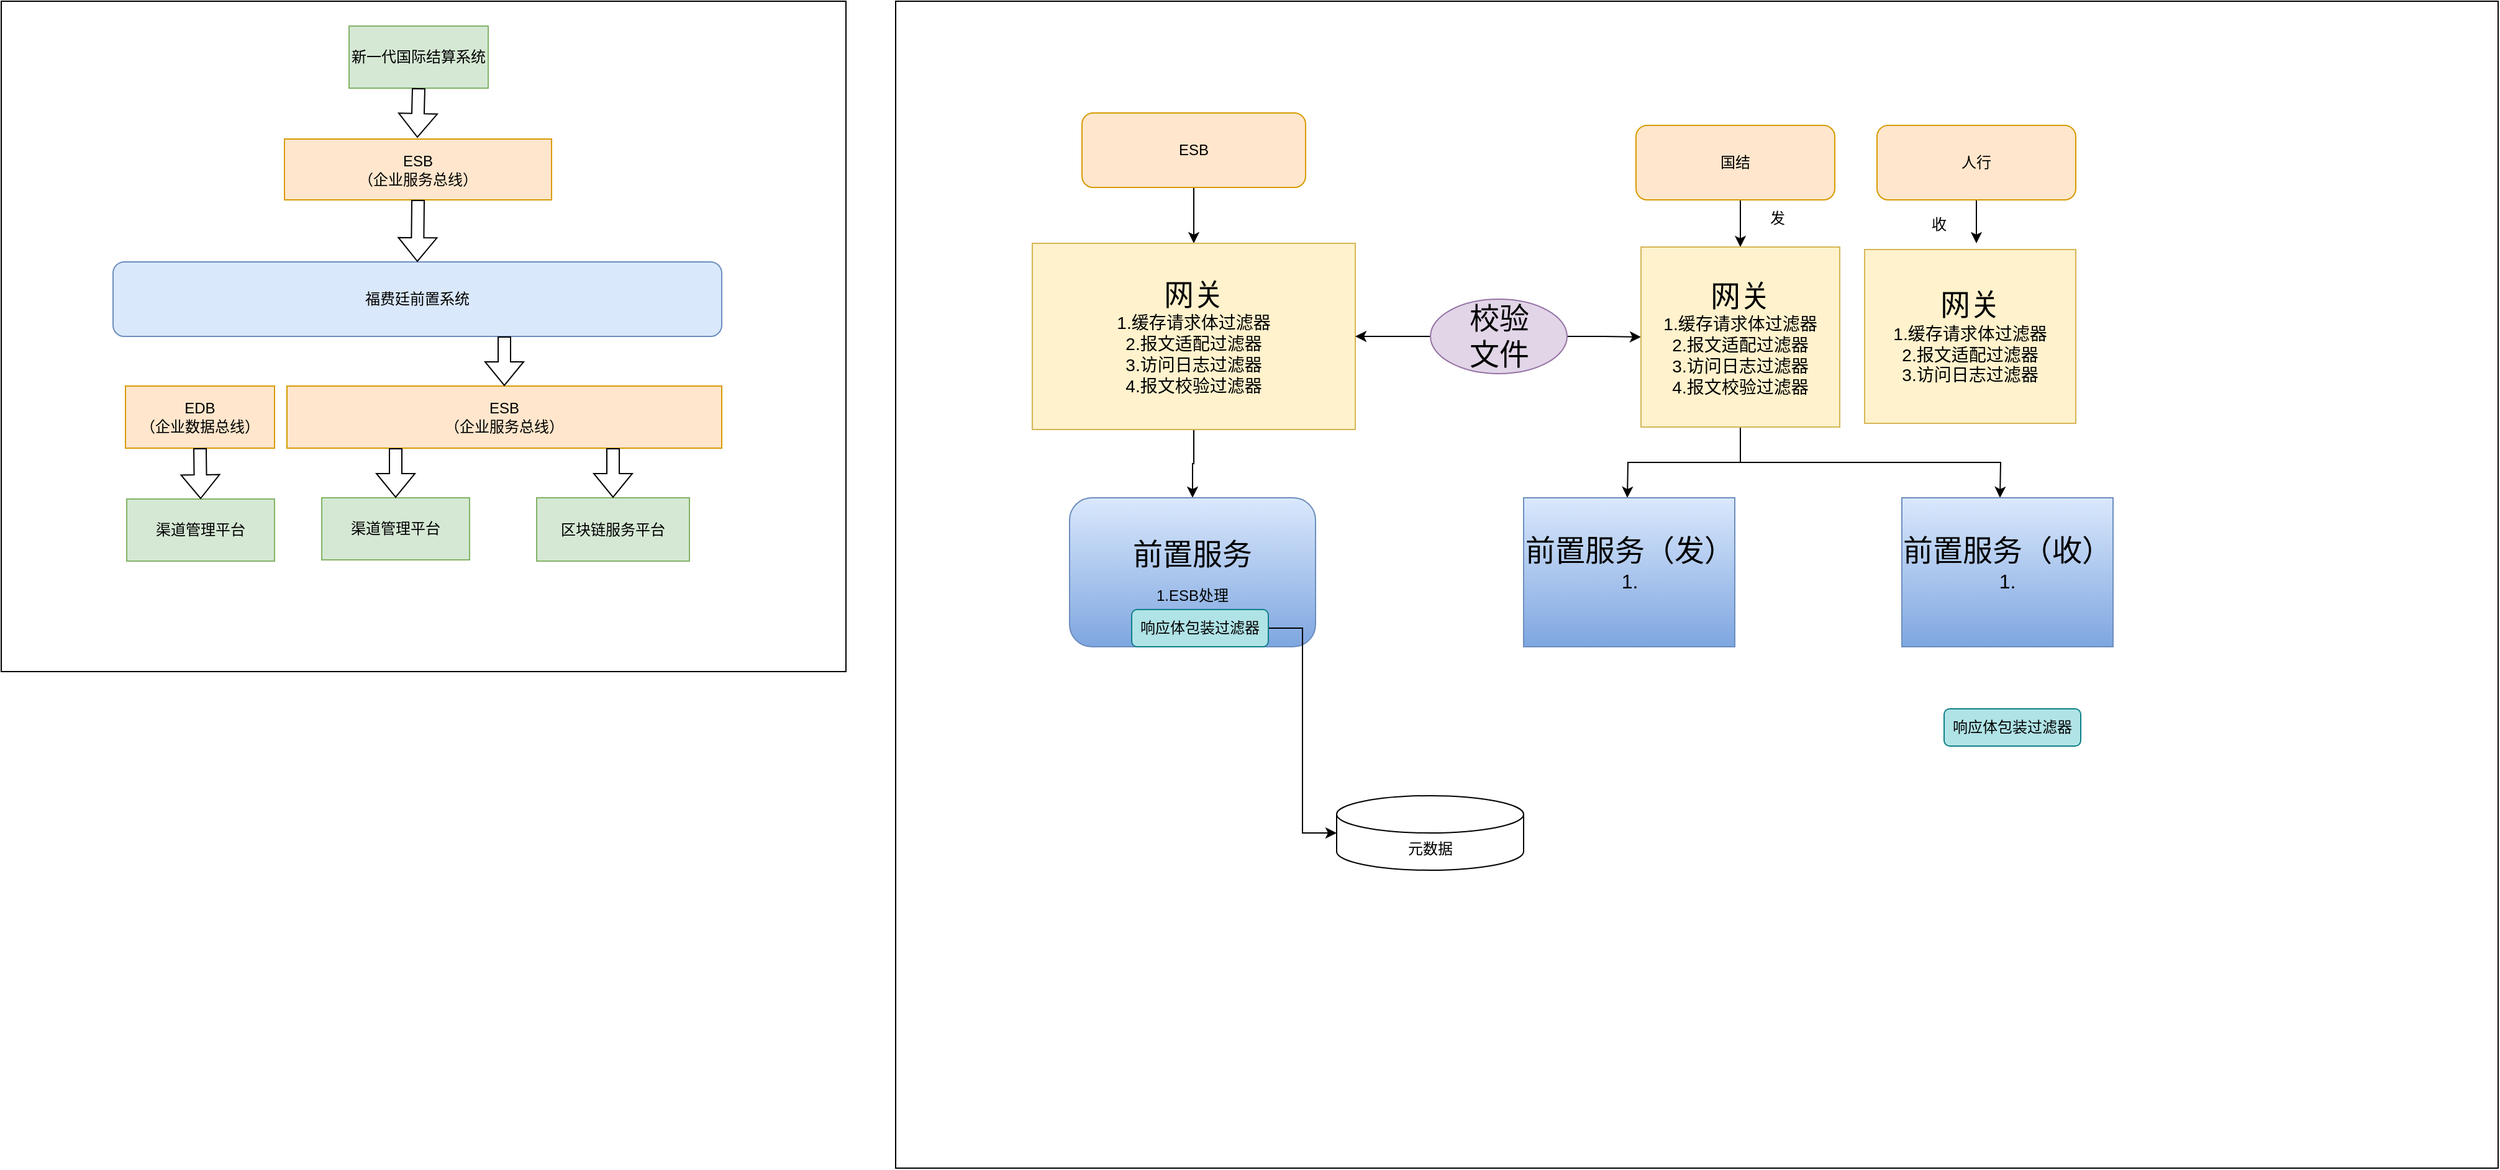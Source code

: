 <mxfile version="20.7.4" type="github">
  <diagram id="GOwV3BTlTZxrZQk5q-vH" name="第 1 页">
    <mxGraphModel dx="830" dy="443" grid="1" gridSize="10" guides="1" tooltips="1" connect="1" arrows="1" fold="1" page="1" pageScale="1" pageWidth="827" pageHeight="1169" math="0" shadow="0">
      <root>
        <mxCell id="0" />
        <mxCell id="1" parent="0" />
        <mxCell id="oe8eYKHcRqLVJrgu-Rlg-1" value="" style="rounded=0;whiteSpace=wrap;html=1;" parent="1" vertex="1">
          <mxGeometry x="90" y="10" width="680" height="540" as="geometry" />
        </mxCell>
        <mxCell id="oe8eYKHcRqLVJrgu-Rlg-2" value="福费廷前置系统" style="rounded=1;whiteSpace=wrap;html=1;fillColor=#dae8fc;strokeColor=#6c8ebf;" parent="1" vertex="1">
          <mxGeometry x="180" y="220" width="490" height="60" as="geometry" />
        </mxCell>
        <mxCell id="oe8eYKHcRqLVJrgu-Rlg-3" value="ESB&lt;br&gt;（企业服务总线）" style="rounded=0;whiteSpace=wrap;html=1;fillColor=#ffe6cc;strokeColor=#d79b00;" parent="1" vertex="1">
          <mxGeometry x="320" y="320" width="350" height="50" as="geometry" />
        </mxCell>
        <mxCell id="oe8eYKHcRqLVJrgu-Rlg-4" value="" style="shape=flexArrow;endArrow=classic;html=1;rounded=0;entryX=0.5;entryY=0;entryDx=0;entryDy=0;" parent="1" target="oe8eYKHcRqLVJrgu-Rlg-3" edge="1">
          <mxGeometry width="50" height="50" relative="1" as="geometry">
            <mxPoint x="495" y="280" as="sourcePoint" />
            <mxPoint x="360" y="340" as="targetPoint" />
          </mxGeometry>
        </mxCell>
        <mxCell id="oe8eYKHcRqLVJrgu-Rlg-5" value="渠道管理平台" style="rounded=0;whiteSpace=wrap;html=1;fillColor=#d5e8d4;strokeColor=#82b366;" parent="1" vertex="1">
          <mxGeometry x="348" y="410" width="119" height="50" as="geometry" />
        </mxCell>
        <mxCell id="oe8eYKHcRqLVJrgu-Rlg-7" value="新一代国际结算系统" style="rounded=0;whiteSpace=wrap;html=1;fillColor=#d5e8d4;strokeColor=#82b366;" parent="1" vertex="1">
          <mxGeometry x="370" y="30" width="112" height="50" as="geometry" />
        </mxCell>
        <mxCell id="oe8eYKHcRqLVJrgu-Rlg-8" value="区块链服务平台" style="rounded=0;whiteSpace=wrap;html=1;fillColor=#d5e8d4;strokeColor=#82b366;" parent="1" vertex="1">
          <mxGeometry x="521" y="410" width="123" height="51" as="geometry" />
        </mxCell>
        <mxCell id="oe8eYKHcRqLVJrgu-Rlg-10" value="" style="shape=flexArrow;endArrow=classic;html=1;rounded=0;exitX=0.25;exitY=1;exitDx=0;exitDy=0;" parent="1" source="oe8eYKHcRqLVJrgu-Rlg-3" target="oe8eYKHcRqLVJrgu-Rlg-5" edge="1">
          <mxGeometry width="50" height="50" relative="1" as="geometry">
            <mxPoint x="470" y="270" as="sourcePoint" />
            <mxPoint x="520" y="220" as="targetPoint" />
          </mxGeometry>
        </mxCell>
        <mxCell id="oe8eYKHcRqLVJrgu-Rlg-12" value="" style="shape=flexArrow;endArrow=classic;html=1;rounded=0;exitX=0.75;exitY=1;exitDx=0;exitDy=0;entryX=0.5;entryY=0;entryDx=0;entryDy=0;" parent="1" source="oe8eYKHcRqLVJrgu-Rlg-3" target="oe8eYKHcRqLVJrgu-Rlg-8" edge="1">
          <mxGeometry width="50" height="50" relative="1" as="geometry">
            <mxPoint x="357.5" y="410" as="sourcePoint" />
            <mxPoint x="358.929" y="450" as="targetPoint" />
          </mxGeometry>
        </mxCell>
        <mxCell id="oe8eYKHcRqLVJrgu-Rlg-13" value="ESB&lt;br&gt;（企业服务总线）" style="rounded=0;whiteSpace=wrap;html=1;fillColor=#ffe6cc;strokeColor=#d79b00;" parent="1" vertex="1">
          <mxGeometry x="318" y="121" width="215" height="49" as="geometry" />
        </mxCell>
        <mxCell id="oe8eYKHcRqLVJrgu-Rlg-16" value="" style="shape=flexArrow;endArrow=classic;html=1;rounded=0;exitX=0.5;exitY=1;exitDx=0;exitDy=0;" parent="1" source="oe8eYKHcRqLVJrgu-Rlg-13" edge="1">
          <mxGeometry width="50" height="50" relative="1" as="geometry">
            <mxPoint x="435" y="290" as="sourcePoint" />
            <mxPoint x="425" y="220" as="targetPoint" />
          </mxGeometry>
        </mxCell>
        <mxCell id="oe8eYKHcRqLVJrgu-Rlg-17" value="" style="shape=flexArrow;endArrow=classic;html=1;rounded=0;exitX=0.5;exitY=1;exitDx=0;exitDy=0;" parent="1" source="oe8eYKHcRqLVJrgu-Rlg-7" edge="1">
          <mxGeometry width="50" height="50" relative="1" as="geometry">
            <mxPoint x="435" y="181" as="sourcePoint" />
            <mxPoint x="425" y="120" as="targetPoint" />
          </mxGeometry>
        </mxCell>
        <mxCell id="oe8eYKHcRqLVJrgu-Rlg-18" value="EDB&lt;br&gt;（企业数据总线）" style="rounded=0;whiteSpace=wrap;html=1;fillColor=#ffe6cc;strokeColor=#d79b00;" parent="1" vertex="1">
          <mxGeometry x="190" y="320" width="120" height="50" as="geometry" />
        </mxCell>
        <mxCell id="oe8eYKHcRqLVJrgu-Rlg-19" value="渠道管理平台" style="rounded=0;whiteSpace=wrap;html=1;fillColor=#d5e8d4;strokeColor=#82b366;" parent="1" vertex="1">
          <mxGeometry x="191" y="411" width="119" height="50" as="geometry" />
        </mxCell>
        <mxCell id="oe8eYKHcRqLVJrgu-Rlg-20" value="" style="shape=flexArrow;endArrow=classic;html=1;rounded=0;exitX=0.5;exitY=1;exitDx=0;exitDy=0;entryX=0.5;entryY=0;entryDx=0;entryDy=0;" parent="1" source="oe8eYKHcRqLVJrgu-Rlg-18" target="oe8eYKHcRqLVJrgu-Rlg-19" edge="1">
          <mxGeometry width="50" height="50" relative="1" as="geometry">
            <mxPoint x="417.5" y="380" as="sourcePoint" />
            <mxPoint x="416.269" y="420" as="targetPoint" />
          </mxGeometry>
        </mxCell>
        <mxCell id="5no84rntF3eWloE5oHz--1" value="" style="rounded=0;whiteSpace=wrap;html=1;" vertex="1" parent="1">
          <mxGeometry x="810" y="10" width="1290" height="940" as="geometry" />
        </mxCell>
        <mxCell id="5no84rntF3eWloE5oHz--4" style="edgeStyle=orthogonalEdgeStyle;rounded=0;orthogonalLoop=1;jettySize=auto;html=1;exitX=0.5;exitY=1;exitDx=0;exitDy=0;entryX=0.5;entryY=0;entryDx=0;entryDy=0;fontSize=14;" edge="1" parent="1" source="5no84rntF3eWloE5oHz--2" target="5no84rntF3eWloE5oHz--3">
          <mxGeometry relative="1" as="geometry" />
        </mxCell>
        <mxCell id="5no84rntF3eWloE5oHz--2" value="ESB" style="rounded=1;whiteSpace=wrap;html=1;fillColor=#ffe6cc;strokeColor=#d79b00;" vertex="1" parent="1">
          <mxGeometry x="960" y="100" width="180" height="60" as="geometry" />
        </mxCell>
        <mxCell id="5no84rntF3eWloE5oHz--7" style="edgeStyle=orthogonalEdgeStyle;rounded=0;orthogonalLoop=1;jettySize=auto;html=1;exitX=0.5;exitY=1;exitDx=0;exitDy=0;entryX=0.5;entryY=0;entryDx=0;entryDy=0;fontSize=24;" edge="1" parent="1" source="5no84rntF3eWloE5oHz--3" target="5no84rntF3eWloE5oHz--6">
          <mxGeometry relative="1" as="geometry" />
        </mxCell>
        <mxCell id="5no84rntF3eWloE5oHz--3" value="&lt;font style=&quot;font-size: 24px;&quot;&gt;网关&lt;/font&gt;&lt;br&gt;1.缓存请求体过滤器&lt;br&gt;2.报文适配过滤器&lt;br&gt;3.访问日志过滤器&lt;br&gt;4.报文校验过滤器" style="rounded=0;whiteSpace=wrap;html=1;fontSize=14;fillColor=#fff2cc;strokeColor=#d6b656;" vertex="1" parent="1">
          <mxGeometry x="920" y="205" width="260" height="150" as="geometry" />
        </mxCell>
        <mxCell id="5no84rntF3eWloE5oHz--16" style="edgeStyle=orthogonalEdgeStyle;rounded=0;orthogonalLoop=1;jettySize=auto;html=1;exitX=0;exitY=0.5;exitDx=0;exitDy=0;fontSize=12;" edge="1" parent="1" source="5no84rntF3eWloE5oHz--5" target="5no84rntF3eWloE5oHz--3">
          <mxGeometry relative="1" as="geometry" />
        </mxCell>
        <mxCell id="5no84rntF3eWloE5oHz--26" style="edgeStyle=orthogonalEdgeStyle;rounded=0;orthogonalLoop=1;jettySize=auto;html=1;exitX=1;exitY=0.5;exitDx=0;exitDy=0;entryX=0;entryY=0.5;entryDx=0;entryDy=0;fontSize=12;" edge="1" parent="1" source="5no84rntF3eWloE5oHz--5" target="5no84rntF3eWloE5oHz--13">
          <mxGeometry relative="1" as="geometry" />
        </mxCell>
        <mxCell id="5no84rntF3eWloE5oHz--5" value="校验&lt;br&gt;文件" style="ellipse;whiteSpace=wrap;html=1;fontSize=24;fillColor=#e1d5e7;strokeColor=#9673a6;" vertex="1" parent="1">
          <mxGeometry x="1240.5" y="250" width="110" height="60" as="geometry" />
        </mxCell>
        <mxCell id="5no84rntF3eWloE5oHz--6" value="前置服务&lt;br&gt;&lt;font style=&quot;font-size: 12px;&quot;&gt;1.ESB处理&lt;/font&gt;" style="rounded=1;whiteSpace=wrap;html=1;fontSize=24;fillColor=#dae8fc;gradientColor=#7ea6e0;strokeColor=#6c8ebf;" vertex="1" parent="1">
          <mxGeometry x="950" y="410" width="198" height="120" as="geometry" />
        </mxCell>
        <mxCell id="5no84rntF3eWloE5oHz--18" style="edgeStyle=orthogonalEdgeStyle;rounded=0;orthogonalLoop=1;jettySize=auto;html=1;exitX=1;exitY=0.5;exitDx=0;exitDy=0;entryX=0;entryY=0.5;entryDx=0;entryDy=0;entryPerimeter=0;fontSize=12;" edge="1" parent="1" source="5no84rntF3eWloE5oHz--8" target="5no84rntF3eWloE5oHz--9">
          <mxGeometry relative="1" as="geometry" />
        </mxCell>
        <mxCell id="5no84rntF3eWloE5oHz--8" value="响应体包装过滤器" style="rounded=1;whiteSpace=wrap;html=1;fontSize=12;fillColor=#b0e3e6;strokeColor=#0e8088;" vertex="1" parent="1">
          <mxGeometry x="1000" y="500" width="110" height="30" as="geometry" />
        </mxCell>
        <mxCell id="5no84rntF3eWloE5oHz--9" value="元数据" style="shape=cylinder3;whiteSpace=wrap;html=1;boundedLbl=1;backgroundOutline=1;size=15;fontSize=12;" vertex="1" parent="1">
          <mxGeometry x="1165" y="650" width="150.5" height="60" as="geometry" />
        </mxCell>
        <mxCell id="5no84rntF3eWloE5oHz--10" style="edgeStyle=orthogonalEdgeStyle;rounded=0;orthogonalLoop=1;jettySize=auto;html=1;exitX=0.5;exitY=1;exitDx=0;exitDy=0;entryX=0.5;entryY=0;entryDx=0;entryDy=0;fontSize=14;" edge="1" parent="1" source="5no84rntF3eWloE5oHz--11" target="5no84rntF3eWloE5oHz--13">
          <mxGeometry relative="1" as="geometry" />
        </mxCell>
        <mxCell id="5no84rntF3eWloE5oHz--11" value="国结" style="rounded=1;whiteSpace=wrap;html=1;fillColor=#ffe6cc;strokeColor=#d79b00;" vertex="1" parent="1">
          <mxGeometry x="1406" y="110" width="160" height="60" as="geometry" />
        </mxCell>
        <mxCell id="5no84rntF3eWloE5oHz--12" style="edgeStyle=orthogonalEdgeStyle;rounded=0;orthogonalLoop=1;jettySize=auto;html=1;exitX=0.5;exitY=1;exitDx=0;exitDy=0;entryX=0.5;entryY=0;entryDx=0;entryDy=0;fontSize=24;" edge="1" parent="1" source="5no84rntF3eWloE5oHz--13">
          <mxGeometry relative="1" as="geometry">
            <mxPoint x="1399.0" y="410" as="targetPoint" />
          </mxGeometry>
        </mxCell>
        <mxCell id="5no84rntF3eWloE5oHz--20" style="edgeStyle=orthogonalEdgeStyle;rounded=0;orthogonalLoop=1;jettySize=auto;html=1;exitX=0.5;exitY=1;exitDx=0;exitDy=0;entryX=0.5;entryY=0;entryDx=0;entryDy=0;fontSize=12;" edge="1" parent="1" source="5no84rntF3eWloE5oHz--13">
          <mxGeometry relative="1" as="geometry">
            <mxPoint x="1699.0" y="410" as="targetPoint" />
          </mxGeometry>
        </mxCell>
        <mxCell id="5no84rntF3eWloE5oHz--13" value="&lt;font style=&quot;font-size: 24px;&quot;&gt;网关&lt;/font&gt;&lt;br&gt;1.缓存请求体过滤器&lt;br&gt;2.报文适配过滤器&lt;br&gt;3.访问日志过滤器&lt;br&gt;4.报文校验过滤器" style="rounded=0;whiteSpace=wrap;html=1;fontSize=14;fillColor=#fff2cc;strokeColor=#d6b656;" vertex="1" parent="1">
          <mxGeometry x="1410" y="208" width="160" height="145" as="geometry" />
        </mxCell>
        <mxCell id="5no84rntF3eWloE5oHz--15" value="响应体包装过滤器" style="rounded=1;whiteSpace=wrap;html=1;fontSize=12;fillColor=#b0e3e6;strokeColor=#0e8088;" vertex="1" parent="1">
          <mxGeometry x="1654" y="580" width="110" height="30" as="geometry" />
        </mxCell>
        <mxCell id="5no84rntF3eWloE5oHz--21" value="&lt;font style=&quot;font-size: 24px;&quot;&gt;网关&lt;/font&gt;&lt;br&gt;1.缓存请求体过滤器&lt;br&gt;2.报文适配过滤器&lt;br&gt;3.访问日志过滤器&lt;br&gt;" style="rounded=0;whiteSpace=wrap;html=1;fontSize=14;fillColor=#fff2cc;strokeColor=#d6b656;" vertex="1" parent="1">
          <mxGeometry x="1590" y="210" width="170" height="140" as="geometry" />
        </mxCell>
        <mxCell id="5no84rntF3eWloE5oHz--23" value="发" style="text;html=1;strokeColor=none;fillColor=none;align=center;verticalAlign=middle;whiteSpace=wrap;rounded=0;fontSize=12;" vertex="1" parent="1">
          <mxGeometry x="1490" y="170" width="60" height="30" as="geometry" />
        </mxCell>
        <mxCell id="5no84rntF3eWloE5oHz--24" value="收" style="text;html=1;strokeColor=none;fillColor=none;align=center;verticalAlign=middle;whiteSpace=wrap;rounded=0;fontSize=12;" vertex="1" parent="1">
          <mxGeometry x="1620" y="175" width="60" height="30" as="geometry" />
        </mxCell>
        <mxCell id="5no84rntF3eWloE5oHz--29" style="edgeStyle=orthogonalEdgeStyle;rounded=0;orthogonalLoop=1;jettySize=auto;html=1;exitX=0.5;exitY=1;exitDx=0;exitDy=0;entryX=1;entryY=1;entryDx=0;entryDy=0;fontSize=12;" edge="1" parent="1" source="5no84rntF3eWloE5oHz--27" target="5no84rntF3eWloE5oHz--24">
          <mxGeometry relative="1" as="geometry" />
        </mxCell>
        <mxCell id="5no84rntF3eWloE5oHz--27" value="人行" style="rounded=1;whiteSpace=wrap;html=1;fillColor=#ffe6cc;strokeColor=#d79b00;" vertex="1" parent="1">
          <mxGeometry x="1600" y="110" width="160" height="60" as="geometry" />
        </mxCell>
        <mxCell id="5no84rntF3eWloE5oHz--30" value="&lt;font style=&quot;&quot;&gt;&lt;span style=&quot;font-size: 24px;&quot;&gt;前置服务（发）&lt;/span&gt;&lt;br&gt;&lt;font size=&quot;3&quot;&gt;1.&lt;/font&gt;&lt;br&gt;&lt;br&gt;&lt;/font&gt;" style="rounded=0;whiteSpace=wrap;html=1;fontSize=12;fillColor=#dae8fc;gradientColor=#7ea6e0;strokeColor=#6c8ebf;" vertex="1" parent="1">
          <mxGeometry x="1315.5" y="410" width="170" height="120" as="geometry" />
        </mxCell>
        <mxCell id="5no84rntF3eWloE5oHz--31" value="&lt;font style=&quot;&quot;&gt;&lt;span style=&quot;font-size: 24px;&quot;&gt;前置服务（收）&lt;/span&gt;&lt;br&gt;&lt;font size=&quot;3&quot;&gt;1.&lt;/font&gt;&lt;br&gt;&lt;br&gt;&lt;/font&gt;" style="rounded=0;whiteSpace=wrap;html=1;fontSize=12;fillColor=#dae8fc;gradientColor=#7ea6e0;strokeColor=#6c8ebf;" vertex="1" parent="1">
          <mxGeometry x="1620" y="410" width="170" height="120" as="geometry" />
        </mxCell>
      </root>
    </mxGraphModel>
  </diagram>
</mxfile>
